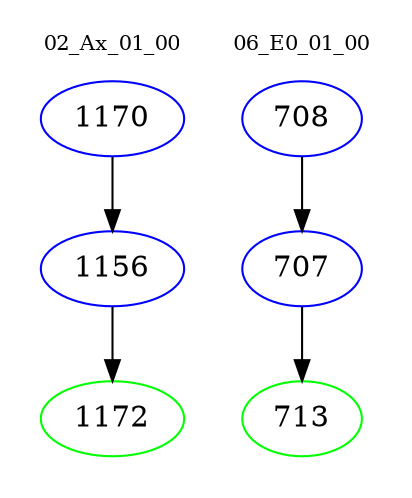 digraph{
subgraph cluster_0 {
color = white
label = "02_Ax_01_00";
fontsize=10;
T0_1170 [label="1170", color="blue"]
T0_1170 -> T0_1156 [color="black"]
T0_1156 [label="1156", color="blue"]
T0_1156 -> T0_1172 [color="black"]
T0_1172 [label="1172", color="green"]
}
subgraph cluster_1 {
color = white
label = "06_E0_01_00";
fontsize=10;
T1_708 [label="708", color="blue"]
T1_708 -> T1_707 [color="black"]
T1_707 [label="707", color="blue"]
T1_707 -> T1_713 [color="black"]
T1_713 [label="713", color="green"]
}
}

